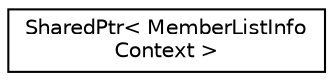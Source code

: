 digraph "Graphical Class Hierarchy"
{
 // INTERACTIVE_SVG=YES
 // LATEX_PDF_SIZE
  edge [fontname="Helvetica",fontsize="10",labelfontname="Helvetica",labelfontsize="10"];
  node [fontname="Helvetica",fontsize="10",shape=record];
  rankdir="LR";
  Node0 [label="SharedPtr\< MemberListInfo\lContext \>",height=0.2,width=0.4,color="black", fillcolor="white", style="filled",URL="$df/d12/class_shared_ptr.html",tooltip=" "];
}
